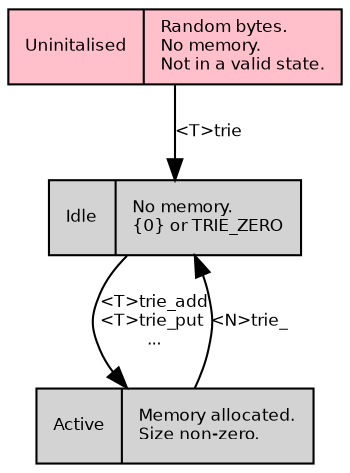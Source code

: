 digraph {
	fontname = "Bitstream Vera Sans"
	fontsize = 8
	node [ fontname = "Bitstream Vera Sans" fontsize = 8 shape = "record" ]
	edge [ fontname = "Bitstream Vera Sans" fontsize = 8 ]

	node [ shape=record, style=filled ];
	null [ label = "Uninitalised|Random bytes.\lNo memory.\lNot in a valid state.\l", fillcolor = pink ];
	static [ label = "Idle|No memory.\l\{0\} or TRIE_ZERO\l" ];
	dynamic [ label = "Active|Memory allocated.\lSize non-zero.\l" ];
	null -> static [ label = "<T>trie" ];
	static -> dynamic [ label = "<T>trie_add\l<T>trie_put\l...\n" ];
	dynamic -> static [ label = "<N>trie_" ];
}
